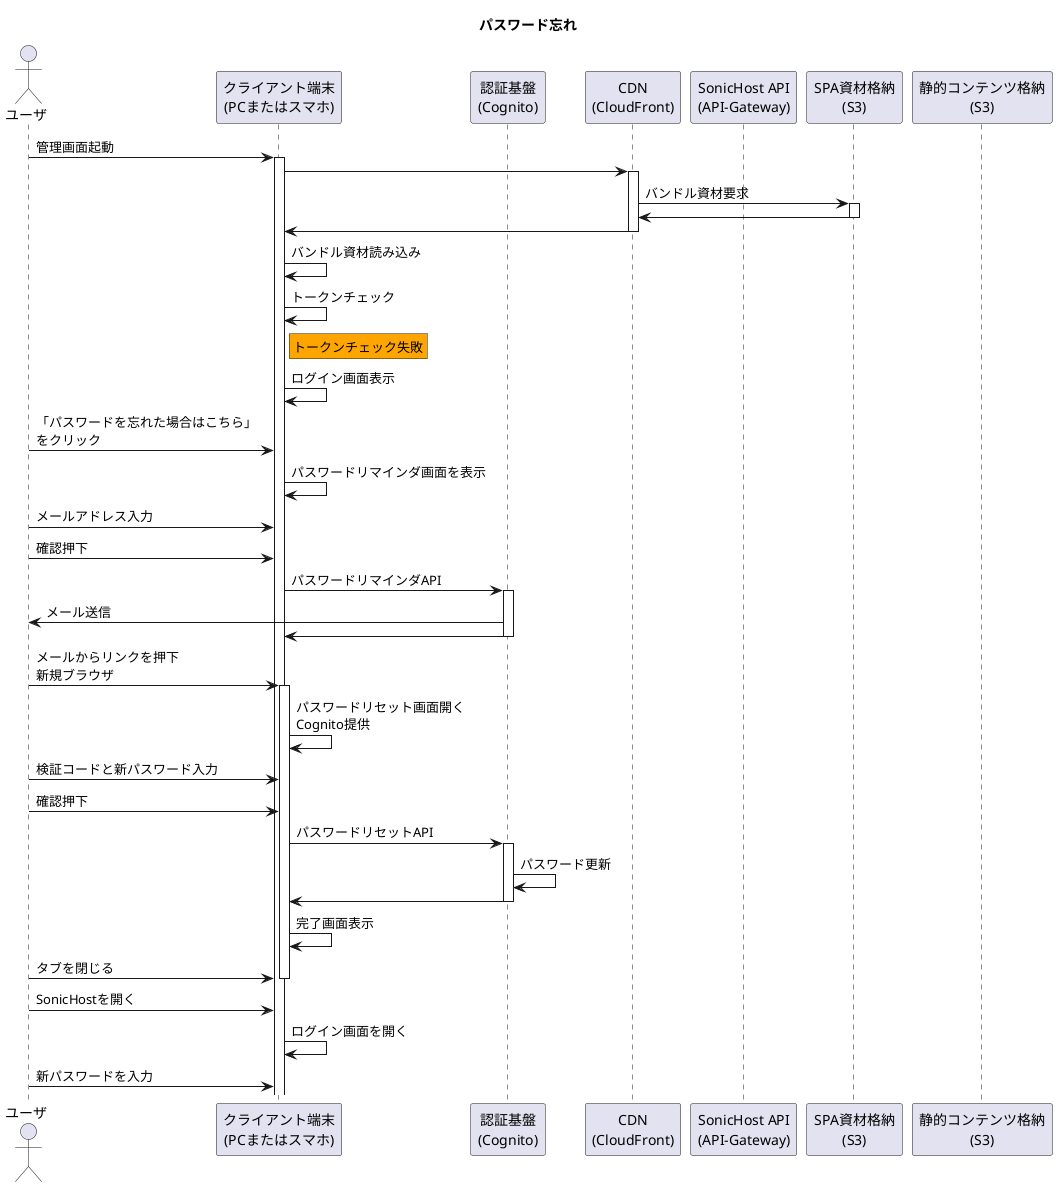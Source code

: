 @startuml パスワード忘れ
title パスワード忘れ


' アクター定義
actor "ユーザ" as user
participant "クライアント端末\n(PCまたはスマホ)" as device
participant "認証基盤\n(Cognito)" as cognito
participant "CDN\n(CloudFront)" as cdn
participant "SonicHost API\n(API-Gateway)" as api
participant "SPA資材格納\n(S3)" as spa
participant "静的コンテンツ格納\n(S3)" as static

' 起動
user -> device ++ : 管理画面起動
device -> cdn ++
cdn -> spa ++ : バンドル資材要求
cdn <- spa --
device <- cdn --
device ->device : バンドル資材読み込み
device -> device: トークンチェック
' トークンチェック
rnote right of device #Orange
    トークンチェック失敗
end note
device -> device : ログイン画面表示
' パスワードリマインダフロー
user -> device : 「パスワードを忘れた場合はこちら」\nをクリック
device -> device : パスワードリマインダ画面を表示
user -> device : メールアドレス入力
user -> device : 確認押下
device -> cognito ++ : パスワードリマインダAPI
cognito -> user : メール送信
device <- cognito --
user -> device ++ : メールからリンクを押下\n新規ブラウザ
device -> device : パスワードリセット画面開く\nCognito提供
user -> device : 検証コードと新パスワード入力
user -> device : 確認押下
device -> cognito ++ : パスワードリセットAPI
cognito -> cognito : パスワード更新
device <- cognito -- 
device -> device : 完了画面表示
user -> device : タブを閉じる
deactivate device

user -> device : SonicHostを開く
device -> device : ログイン画面を開く
user -> device : 新パスワードを入力

@enduml